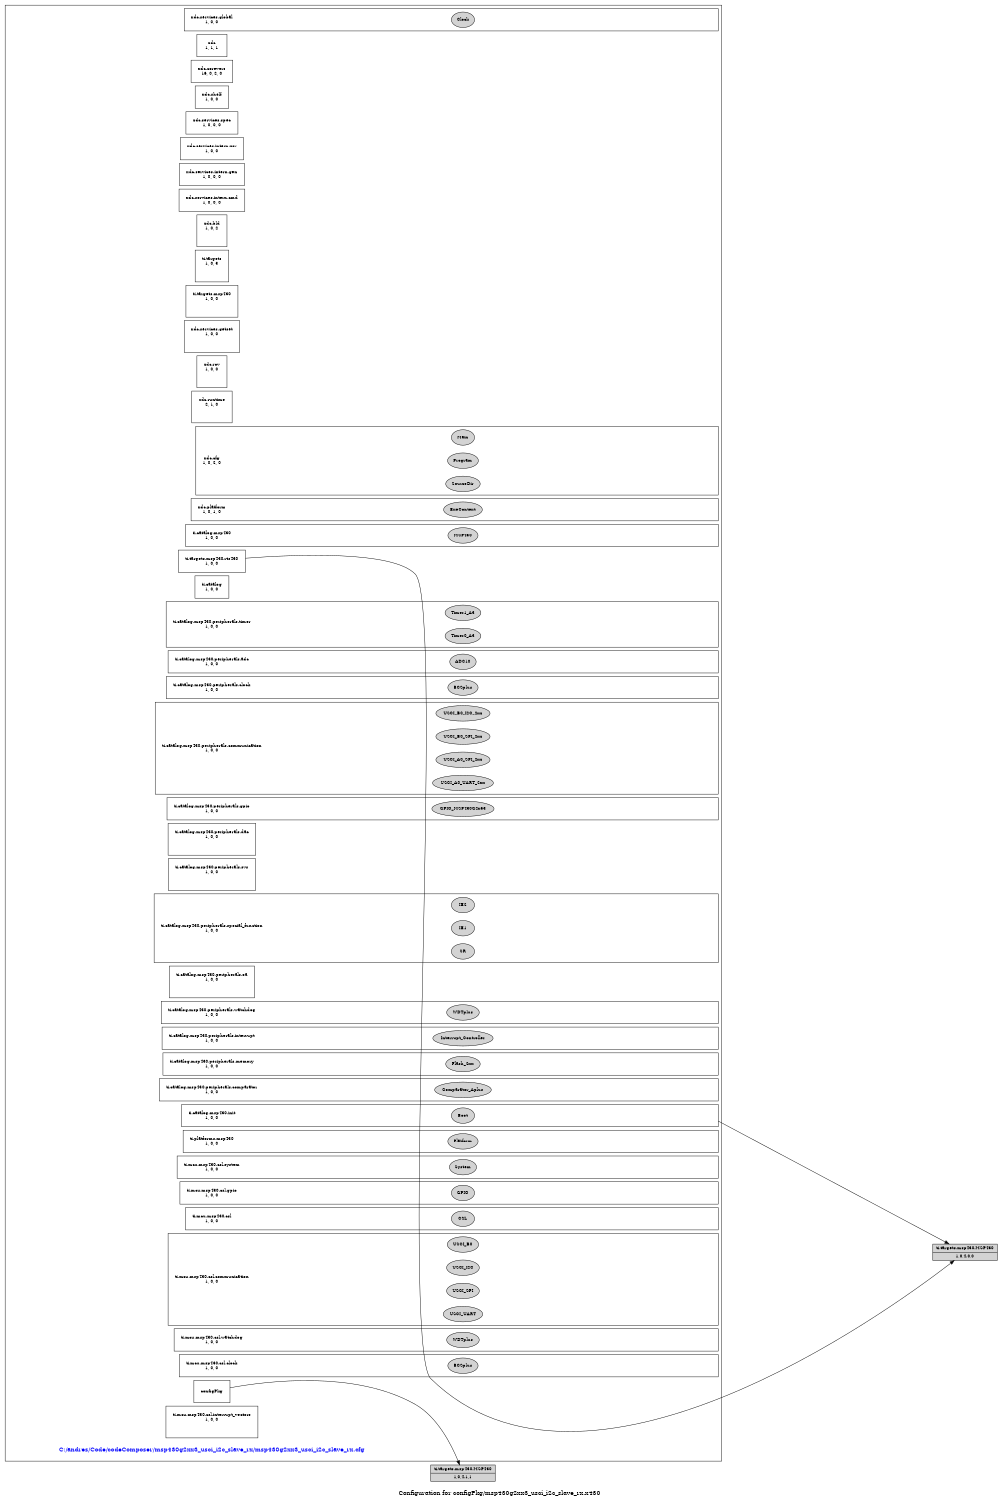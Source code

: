 digraph configuration {
    size="7.5,10";
    rankdir=LR;
    ranksep=".50 equally";
    concentrate=true;
    compound=true;
    label="\nConfiguration for configPkg/msp430g2xx3_usci_i2c_slave_rx.x430"
  node [font=Helvetica, fontsize=14, fontcolor=black];  subgraph cluster0 {label=""; __cfg [label="C:/andres/Code/codeComposer/msp430g2xx3_usci_i2c_slave_rx/msp430g2xx3_usci_i2c_slave_rx.cfg", color=white, fontcolor=blue];
    node [font=Helvetica, fontsize=10];    subgraph cluster1 {
        label="";
        xdc_services_global__top [shape=box,label="xdc.services.global\n1, 0, 0", color=white];
        xdc_services_global__bot [shape=point,label="", style=invis];
        xdc_services_global_Clock [style=filled,fillcolor=lightgray, label="Clock"];
        xdc_services_global__top -> xdc_services_global_Clock[style=invis];
        xdc_services_global_Clock -> xdc_services_global__bot[style=invis];
    }
    subgraph cluster2 {
        label="";
        xdc__top [shape=box,label="xdc\n1, 1, 1", color=white];
    }
    subgraph cluster3 {
        label="";
        xdc_corevers__top [shape=box,label="xdc.corevers\n16, 0, 2, 0", color=white];
    }
    subgraph cluster4 {
        label="";
        xdc_shelf__top [shape=box,label="xdc.shelf\n1, 0, 0", color=white];
    }
    subgraph cluster5 {
        label="";
        xdc_services_spec__top [shape=box,label="xdc.services.spec\n1, 0, 0, 0", color=white];
    }
    subgraph cluster6 {
        label="";
        xdc_services_intern_xsr__top [shape=box,label="xdc.services.intern.xsr\n1, 0, 0", color=white];
    }
    subgraph cluster7 {
        label="";
        xdc_services_intern_gen__top [shape=box,label="xdc.services.intern.gen\n1, 0, 0, 0", color=white];
    }
    subgraph cluster8 {
        label="";
        xdc_services_intern_cmd__top [shape=box,label="xdc.services.intern.cmd\n1, 0, 0, 0", color=white];
    }
    subgraph cluster9 {
        label="";
        xdc_bld__top [shape=box,label="xdc.bld\n1, 0, 2", color=white];
        xdc_bld__bot [shape=point,label="", style=invis];
    }
    subgraph cluster10 {
        label="";
        ti_targets__top [shape=box,label="ti.targets\n1, 0, 3", color=white];
        ti_targets__bot [shape=point,label="", style=invis];
    }
    subgraph cluster11 {
        label="";
        ti_targets_msp430__top [shape=box,label="ti.targets.msp430\n1, 0, 0", color=white];
        ti_targets_msp430__bot [shape=point,label="", style=invis];
    }
    subgraph cluster12 {
        label="";
        xdc_services_getset__top [shape=box,label="xdc.services.getset\n1, 0, 0", color=white];
        xdc_services_getset__bot [shape=point,label="", style=invis];
    }
    subgraph cluster13 {
        label="";
        xdc_rov__top [shape=box,label="xdc.rov\n1, 0, 0", color=white];
        xdc_rov__bot [shape=point,label="", style=invis];
    }
    subgraph cluster14 {
        label="";
        xdc_runtime__top [shape=box,label="xdc.runtime\n2, 1, 0", color=white];
        xdc_runtime__bot [shape=point,label="", style=invis];
    }
    subgraph cluster15 {
        label="";
        ti_targets_msp430_rts430__top [shape=box,label="ti.targets.msp430.rts430\n1, 0, 0", color=white];
    }
    subgraph cluster16 {
        label="";
        xdc_cfg__top [shape=box,label="xdc.cfg\n1, 0, 2, 0", color=white];
        xdc_cfg__bot [shape=point,label="", style=invis];
        xdc_cfg_Program [style=filled,fillcolor=lightgray, label="Program"];
        xdc_cfg__top -> xdc_cfg_Program[style=invis];
        xdc_cfg_Program -> xdc_cfg__bot[style=invis];
        xdc_cfg_Main [style=filled,fillcolor=lightgray, label="Main"];
        xdc_cfg__top -> xdc_cfg_Main[style=invis];
        xdc_cfg_Main -> xdc_cfg__bot[style=invis];
        xdc_cfg_SourceDir [style=filled,fillcolor=lightgray, label="SourceDir"];
        xdc_cfg__top -> xdc_cfg_SourceDir[style=invis];
        xdc_cfg_SourceDir -> xdc_cfg__bot[style=invis];
    }
    subgraph cluster17 {
        label="";
        xdc_platform__top [shape=box,label="xdc.platform\n1, 0, 1, 0", color=white];
        xdc_platform__bot [shape=point,label="", style=invis];
        xdc_platform_ExeContext [style=filled,fillcolor=lightgray, label="ExeContext"];
        xdc_platform__top -> xdc_platform_ExeContext[style=invis];
        xdc_platform_ExeContext -> xdc_platform__bot[style=invis];
    }
    subgraph cluster18 {
        label="";
        ti_catalog_msp430__top [shape=box,label="ti.catalog.msp430\n1, 0, 0", color=white];
        ti_catalog_msp430__bot [shape=point,label="", style=invis];
        ti_catalog_msp430_MSP430 [style=filled,fillcolor=lightgray, label="MSP430"];
        ti_catalog_msp430__top -> ti_catalog_msp430_MSP430[style=invis];
        ti_catalog_msp430_MSP430 -> ti_catalog_msp430__bot[style=invis];
    }
    subgraph cluster19 {
        label="";
        ti_catalog__top [shape=box,label="ti.catalog\n1, 0, 0", color=white];
    }
    subgraph cluster20 {
        label="";
        ti_catalog_msp430_peripherals_timer__top [shape=box,label="ti.catalog.msp430.peripherals.timer\n1, 0, 0", color=white];
        ti_catalog_msp430_peripherals_timer__bot [shape=point,label="", style=invis];
        ti_catalog_msp430_peripherals_timer_Timer0_A3 [style=filled,fillcolor=lightgray, label="Timer0_A3"];
        ti_catalog_msp430_peripherals_timer__top -> ti_catalog_msp430_peripherals_timer_Timer0_A3[style=invis];
        ti_catalog_msp430_peripherals_timer_Timer0_A3 -> ti_catalog_msp430_peripherals_timer__bot[style=invis];
        ti_catalog_msp430_peripherals_timer_Timer1_A3 [style=filled,fillcolor=lightgray, label="Timer1_A3"];
        ti_catalog_msp430_peripherals_timer__top -> ti_catalog_msp430_peripherals_timer_Timer1_A3[style=invis];
        ti_catalog_msp430_peripherals_timer_Timer1_A3 -> ti_catalog_msp430_peripherals_timer__bot[style=invis];
    }
    subgraph cluster21 {
        label="";
        ti_catalog_msp430_peripherals_adc__top [shape=box,label="ti.catalog.msp430.peripherals.adc\n1, 0, 0", color=white];
        ti_catalog_msp430_peripherals_adc__bot [shape=point,label="", style=invis];
        ti_catalog_msp430_peripherals_adc_ADC10 [style=filled,fillcolor=lightgray, label="ADC10"];
        ti_catalog_msp430_peripherals_adc__top -> ti_catalog_msp430_peripherals_adc_ADC10[style=invis];
        ti_catalog_msp430_peripherals_adc_ADC10 -> ti_catalog_msp430_peripherals_adc__bot[style=invis];
    }
    subgraph cluster22 {
        label="";
        ti_catalog_msp430_peripherals_clock__top [shape=box,label="ti.catalog.msp430.peripherals.clock\n1, 0, 0", color=white];
        ti_catalog_msp430_peripherals_clock__bot [shape=point,label="", style=invis];
        ti_catalog_msp430_peripherals_clock_BCSplus [style=filled,fillcolor=lightgray, label="BCSplus"];
        ti_catalog_msp430_peripherals_clock__top -> ti_catalog_msp430_peripherals_clock_BCSplus[style=invis];
        ti_catalog_msp430_peripherals_clock_BCSplus -> ti_catalog_msp430_peripherals_clock__bot[style=invis];
    }
    subgraph cluster23 {
        label="";
        ti_catalog_msp430_peripherals_communication__top [shape=box,label="ti.catalog.msp430.peripherals.communication\n1, 0, 0", color=white];
        ti_catalog_msp430_peripherals_communication__bot [shape=point,label="", style=invis];
        ti_catalog_msp430_peripherals_communication_USCI_A0_UART_2xx [style=filled,fillcolor=lightgray, label="USCI_A0_UART_2xx"];
        ti_catalog_msp430_peripherals_communication__top -> ti_catalog_msp430_peripherals_communication_USCI_A0_UART_2xx[style=invis];
        ti_catalog_msp430_peripherals_communication_USCI_A0_UART_2xx -> ti_catalog_msp430_peripherals_communication__bot[style=invis];
        ti_catalog_msp430_peripherals_communication_USCI_A0_SPI_2xx [style=filled,fillcolor=lightgray, label="USCI_A0_SPI_2xx"];
        ti_catalog_msp430_peripherals_communication__top -> ti_catalog_msp430_peripherals_communication_USCI_A0_SPI_2xx[style=invis];
        ti_catalog_msp430_peripherals_communication_USCI_A0_SPI_2xx -> ti_catalog_msp430_peripherals_communication__bot[style=invis];
        ti_catalog_msp430_peripherals_communication_USCI_B0_SPI_2xx [style=filled,fillcolor=lightgray, label="USCI_B0_SPI_2xx"];
        ti_catalog_msp430_peripherals_communication__top -> ti_catalog_msp430_peripherals_communication_USCI_B0_SPI_2xx[style=invis];
        ti_catalog_msp430_peripherals_communication_USCI_B0_SPI_2xx -> ti_catalog_msp430_peripherals_communication__bot[style=invis];
        ti_catalog_msp430_peripherals_communication_USCI_B0_I2C_2xx [style=filled,fillcolor=lightgray, label="USCI_B0_I2C_2xx"];
        ti_catalog_msp430_peripherals_communication__top -> ti_catalog_msp430_peripherals_communication_USCI_B0_I2C_2xx[style=invis];
        ti_catalog_msp430_peripherals_communication_USCI_B0_I2C_2xx -> ti_catalog_msp430_peripherals_communication__bot[style=invis];
    }
    subgraph cluster24 {
        label="";
        ti_catalog_msp430_peripherals_gpio__top [shape=box,label="ti.catalog.msp430.peripherals.gpio\n1, 0, 0", color=white];
        ti_catalog_msp430_peripherals_gpio__bot [shape=point,label="", style=invis];
        ti_catalog_msp430_peripherals_gpio_GPIO_MSP430G2x53 [style=filled,fillcolor=lightgray, label="GPIO_MSP430G2x53"];
        ti_catalog_msp430_peripherals_gpio__top -> ti_catalog_msp430_peripherals_gpio_GPIO_MSP430G2x53[style=invis];
        ti_catalog_msp430_peripherals_gpio_GPIO_MSP430G2x53 -> ti_catalog_msp430_peripherals_gpio__bot[style=invis];
    }
    subgraph cluster25 {
        label="";
        ti_catalog_msp430_peripherals_dac__top [shape=box,label="ti.catalog.msp430.peripherals.dac\n1, 0, 0", color=white];
        ti_catalog_msp430_peripherals_dac__bot [shape=point,label="", style=invis];
    }
    subgraph cluster26 {
        label="";
        ti_catalog_msp430_peripherals_svs__top [shape=box,label="ti.catalog.msp430.peripherals.svs\n1, 0, 0", color=white];
        ti_catalog_msp430_peripherals_svs__bot [shape=point,label="", style=invis];
    }
    subgraph cluster27 {
        label="";
        ti_catalog_msp430_peripherals_special_function__top [shape=box,label="ti.catalog.msp430.peripherals.special_function\n1, 0, 0", color=white];
        ti_catalog_msp430_peripherals_special_function__bot [shape=point,label="", style=invis];
        ti_catalog_msp430_peripherals_special_function_IE1 [style=filled,fillcolor=lightgray, label="IE1"];
        ti_catalog_msp430_peripherals_special_function__top -> ti_catalog_msp430_peripherals_special_function_IE1[style=invis];
        ti_catalog_msp430_peripherals_special_function_IE1 -> ti_catalog_msp430_peripherals_special_function__bot[style=invis];
        ti_catalog_msp430_peripherals_special_function_IE2 [style=filled,fillcolor=lightgray, label="IE2"];
        ti_catalog_msp430_peripherals_special_function__top -> ti_catalog_msp430_peripherals_special_function_IE2[style=invis];
        ti_catalog_msp430_peripherals_special_function_IE2 -> ti_catalog_msp430_peripherals_special_function__bot[style=invis];
        ti_catalog_msp430_peripherals_special_function_SR [style=filled,fillcolor=lightgray, label="SR"];
        ti_catalog_msp430_peripherals_special_function__top -> ti_catalog_msp430_peripherals_special_function_SR[style=invis];
        ti_catalog_msp430_peripherals_special_function_SR -> ti_catalog_msp430_peripherals_special_function__bot[style=invis];
    }
    subgraph cluster28 {
        label="";
        ti_catalog_msp430_peripherals_oa__top [shape=box,label="ti.catalog.msp430.peripherals.oa\n1, 0, 0", color=white];
        ti_catalog_msp430_peripherals_oa__bot [shape=point,label="", style=invis];
    }
    subgraph cluster29 {
        label="";
        ti_catalog_msp430_peripherals_watchdog__top [shape=box,label="ti.catalog.msp430.peripherals.watchdog\n1, 0, 0", color=white];
        ti_catalog_msp430_peripherals_watchdog__bot [shape=point,label="", style=invis];
        ti_catalog_msp430_peripherals_watchdog_WDTplus [style=filled,fillcolor=lightgray, label="WDTplus"];
        ti_catalog_msp430_peripherals_watchdog__top -> ti_catalog_msp430_peripherals_watchdog_WDTplus[style=invis];
        ti_catalog_msp430_peripherals_watchdog_WDTplus -> ti_catalog_msp430_peripherals_watchdog__bot[style=invis];
    }
    subgraph cluster30 {
        label="";
        ti_catalog_msp430_peripherals_interrupt__top [shape=box,label="ti.catalog.msp430.peripherals.interrupt\n1, 0, 0", color=white];
        ti_catalog_msp430_peripherals_interrupt__bot [shape=point,label="", style=invis];
        ti_catalog_msp430_peripherals_interrupt_Interrupt_Controller [style=filled,fillcolor=lightgray, label="Interrupt_Controller"];
        ti_catalog_msp430_peripherals_interrupt__top -> ti_catalog_msp430_peripherals_interrupt_Interrupt_Controller[style=invis];
        ti_catalog_msp430_peripherals_interrupt_Interrupt_Controller -> ti_catalog_msp430_peripherals_interrupt__bot[style=invis];
    }
    subgraph cluster31 {
        label="";
        ti_catalog_msp430_peripherals_memory__top [shape=box,label="ti.catalog.msp430.peripherals.memory\n1, 0, 0", color=white];
        ti_catalog_msp430_peripherals_memory__bot [shape=point,label="", style=invis];
        ti_catalog_msp430_peripherals_memory_Flash_2xx [style=filled,fillcolor=lightgray, label="Flash_2xx"];
        ti_catalog_msp430_peripherals_memory__top -> ti_catalog_msp430_peripherals_memory_Flash_2xx[style=invis];
        ti_catalog_msp430_peripherals_memory_Flash_2xx -> ti_catalog_msp430_peripherals_memory__bot[style=invis];
    }
    subgraph cluster32 {
        label="";
        ti_catalog_msp430_peripherals_comparator__top [shape=box,label="ti.catalog.msp430.peripherals.comparator\n1, 0, 0", color=white];
        ti_catalog_msp430_peripherals_comparator__bot [shape=point,label="", style=invis];
        ti_catalog_msp430_peripherals_comparator_Comparator_Aplus [style=filled,fillcolor=lightgray, label="Comparator_Aplus"];
        ti_catalog_msp430_peripherals_comparator__top -> ti_catalog_msp430_peripherals_comparator_Comparator_Aplus[style=invis];
        ti_catalog_msp430_peripherals_comparator_Comparator_Aplus -> ti_catalog_msp430_peripherals_comparator__bot[style=invis];
    }
    subgraph cluster33 {
        label="";
        ti_catalog_msp430_init__top [shape=box,label="ti.catalog.msp430.init\n1, 0, 0", color=white];
        ti_catalog_msp430_init__bot [shape=point,label="", style=invis];
        ti_catalog_msp430_init_Boot [style=filled,fillcolor=lightgray, label="Boot"];
        ti_catalog_msp430_init__top -> ti_catalog_msp430_init_Boot[style=invis];
        ti_catalog_msp430_init_Boot -> ti_catalog_msp430_init__bot[style=invis];
    }
    subgraph cluster34 {
        label="";
        ti_platforms_msp430__top [shape=box,label="ti.platforms.msp430\n1, 0, 0", color=white];
        ti_platforms_msp430__bot [shape=point,label="", style=invis];
        ti_platforms_msp430_Platform [style=filled,fillcolor=lightgray, label="Platform"];
        ti_platforms_msp430__top -> ti_platforms_msp430_Platform[style=invis];
        ti_platforms_msp430_Platform -> ti_platforms_msp430__bot[style=invis];
    }
    subgraph cluster35 {
        label="";
        ti_mcu_msp430_csl_system__top [shape=box,label="ti.mcu.msp430.csl.system\n1, 0, 0", color=white];
        ti_mcu_msp430_csl_system__bot [shape=point,label="", style=invis];
        ti_mcu_msp430_csl_system_System [style=filled,fillcolor=lightgray, label="System"];
        ti_mcu_msp430_csl_system__top -> ti_mcu_msp430_csl_system_System[style=invis];
        ti_mcu_msp430_csl_system_System -> ti_mcu_msp430_csl_system__bot[style=invis];
    }
    subgraph cluster36 {
        label="";
        ti_mcu_msp430_csl_gpio__top [shape=box,label="ti.mcu.msp430.csl.gpio\n1, 0, 0", color=white];
        ti_mcu_msp430_csl_gpio__bot [shape=point,label="", style=invis];
        ti_mcu_msp430_csl_gpio_GPIO [style=filled,fillcolor=lightgray, label="GPIO"];
        ti_mcu_msp430_csl_gpio__top -> ti_mcu_msp430_csl_gpio_GPIO[style=invis];
        ti_mcu_msp430_csl_gpio_GPIO -> ti_mcu_msp430_csl_gpio__bot[style=invis];
    }
    subgraph cluster37 {
        label="";
        ti_mcu_msp430_csl__top [shape=box,label="ti.mcu.msp430.csl\n1, 0, 0", color=white];
        ti_mcu_msp430_csl__bot [shape=point,label="", style=invis];
        ti_mcu_msp430_csl_CSL [style=filled,fillcolor=lightgray, label="CSL"];
        ti_mcu_msp430_csl__top -> ti_mcu_msp430_csl_CSL[style=invis];
        ti_mcu_msp430_csl_CSL -> ti_mcu_msp430_csl__bot[style=invis];
    }
    subgraph cluster38 {
        label="";
        ti_mcu_msp430_csl_communication__top [shape=box,label="ti.mcu.msp430.csl.communication\n1, 0, 0", color=white];
        ti_mcu_msp430_csl_communication__bot [shape=point,label="", style=invis];
        ti_mcu_msp430_csl_communication_USCI_UART [style=filled,fillcolor=lightgray, label="USCI_UART"];
        ti_mcu_msp430_csl_communication__top -> ti_mcu_msp430_csl_communication_USCI_UART[style=invis];
        ti_mcu_msp430_csl_communication_USCI_UART -> ti_mcu_msp430_csl_communication__bot[style=invis];
        ti_mcu_msp430_csl_communication_USCI_SPI [style=filled,fillcolor=lightgray, label="USCI_SPI"];
        ti_mcu_msp430_csl_communication__top -> ti_mcu_msp430_csl_communication_USCI_SPI[style=invis];
        ti_mcu_msp430_csl_communication_USCI_SPI -> ti_mcu_msp430_csl_communication__bot[style=invis];
        ti_mcu_msp430_csl_communication_USCI_I2C [style=filled,fillcolor=lightgray, label="USCI_I2C"];
        ti_mcu_msp430_csl_communication__top -> ti_mcu_msp430_csl_communication_USCI_I2C[style=invis];
        ti_mcu_msp430_csl_communication_USCI_I2C -> ti_mcu_msp430_csl_communication__bot[style=invis];
        ti_mcu_msp430_csl_communication_USCI_B0 [style=filled,fillcolor=lightgray, label="USCI_B0"];
        ti_mcu_msp430_csl_communication__top -> ti_mcu_msp430_csl_communication_USCI_B0[style=invis];
        ti_mcu_msp430_csl_communication_USCI_B0 -> ti_mcu_msp430_csl_communication__bot[style=invis];
    }
    subgraph cluster39 {
        label="";
        ti_mcu_msp430_csl_watchdog__top [shape=box,label="ti.mcu.msp430.csl.watchdog\n1, 0, 0", color=white];
        ti_mcu_msp430_csl_watchdog__bot [shape=point,label="", style=invis];
        ti_mcu_msp430_csl_watchdog_WDTplus [style=filled,fillcolor=lightgray, label="WDTplus"];
        ti_mcu_msp430_csl_watchdog__top -> ti_mcu_msp430_csl_watchdog_WDTplus[style=invis];
        ti_mcu_msp430_csl_watchdog_WDTplus -> ti_mcu_msp430_csl_watchdog__bot[style=invis];
    }
    subgraph cluster40 {
        label="";
        ti_mcu_msp430_csl_clock__top [shape=box,label="ti.mcu.msp430.csl.clock\n1, 0, 0", color=white];
        ti_mcu_msp430_csl_clock__bot [shape=point,label="", style=invis];
        ti_mcu_msp430_csl_clock_BCSplus [style=filled,fillcolor=lightgray, label="BCSplus"];
        ti_mcu_msp430_csl_clock__top -> ti_mcu_msp430_csl_clock_BCSplus[style=invis];
        ti_mcu_msp430_csl_clock_BCSplus -> ti_mcu_msp430_csl_clock__bot[style=invis];
    }
    subgraph cluster41 {
        label="";
        configPkg__top [shape=box,label="configPkg\n", color=white];
    }
    subgraph cluster42 {
        label="";
        ti_mcu_msp430_csl_interrupt_vectors__top [shape=box,label="ti.mcu.msp430.csl.interrupt_vectors\n1, 0, 0", color=white];
        ti_mcu_msp430_csl_interrupt_vectors__bot [shape=point,label="", style=invis];
    }
  }
  node [font=Helvetica, fontsize=10];
    ti_targets_msp430_MSP430__1_0_4__0_0 [shape=record,label="ti.targets.msp430.MSP430|1,0,4.0,0",style=filled, fillcolor=lightgrey];
    ti_targets_msp430_rts430__top -> ti_targets_msp430_MSP430__1_0_4__0_0 [ltail=cluster15];
    ti_targets_msp430_MSP430__1_0_4__0_0 [shape=record,label="ti.targets.msp430.MSP430|1,0,4.0,0",style=filled, fillcolor=lightgrey];
    ti_catalog_msp430_init__bot -> ti_targets_msp430_MSP430__1_0_4__0_0 [ltail=cluster33];
    ti_targets_msp430_MSP430__1_0_4__1_1 [shape=record,label="ti.targets.msp430.MSP430|1,0,4.1,1",style=filled, fillcolor=lightgrey];
    configPkg__top -> ti_targets_msp430_MSP430__1_0_4__1_1 [ltail=cluster41];
}
